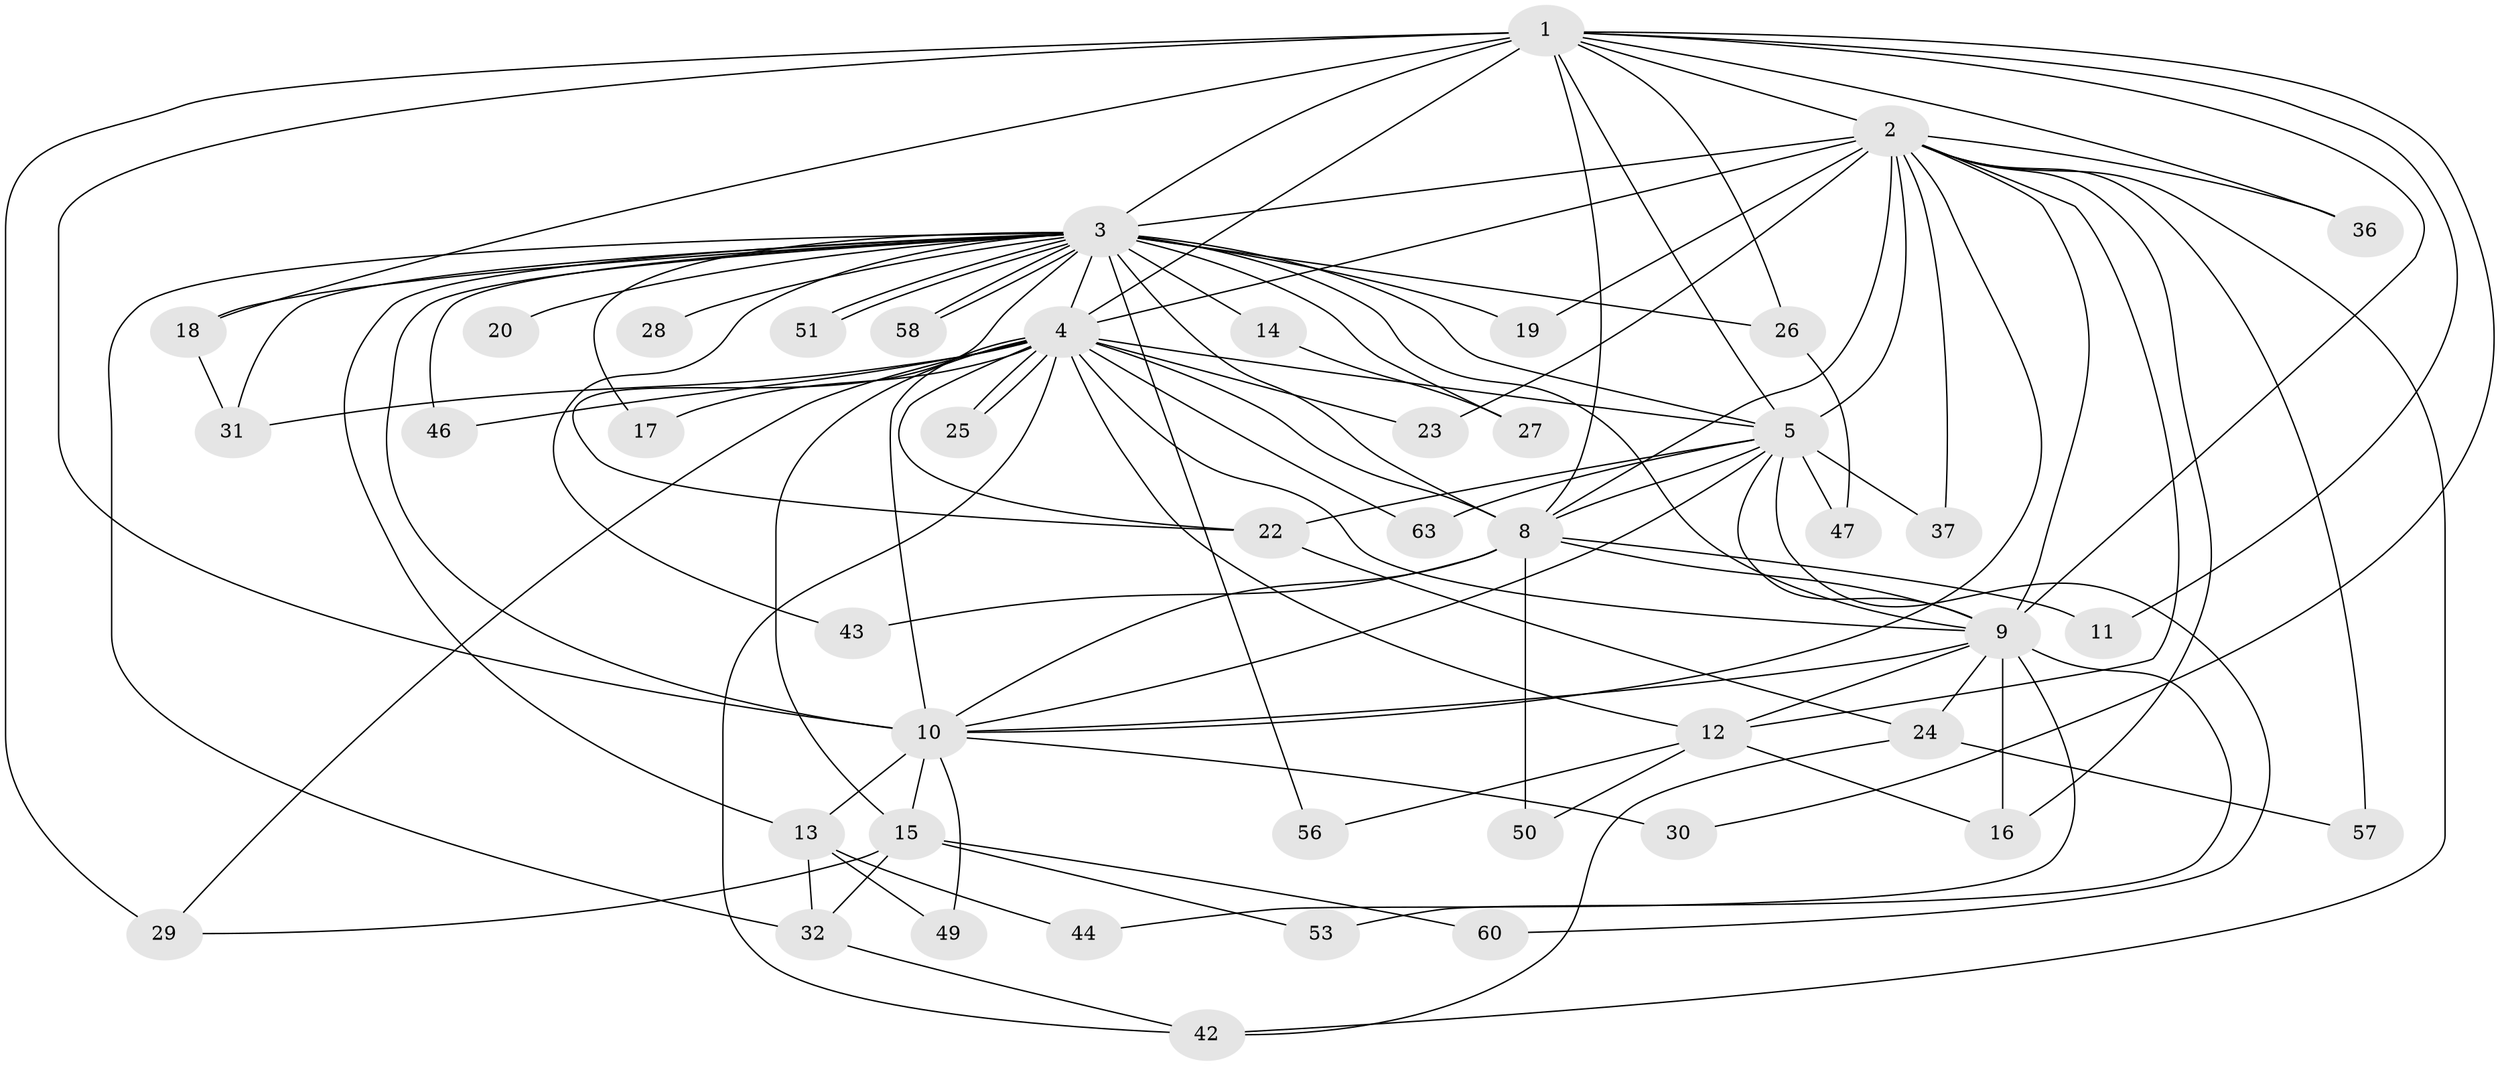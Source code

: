 // Generated by graph-tools (version 1.1) at 2025/23/03/03/25 07:23:43]
// undirected, 45 vertices, 107 edges
graph export_dot {
graph [start="1"]
  node [color=gray90,style=filled];
  1 [super="+7"];
  2 [super="+41"];
  3 [super="+6"];
  4 [super="+55"];
  5 [super="+35"];
  8 [super="+59"];
  9 [super="+34"];
  10 [super="+40"];
  11;
  12 [super="+38"];
  13 [super="+48"];
  14;
  15 [super="+21"];
  16 [super="+33"];
  17;
  18 [super="+52"];
  19;
  20;
  22 [super="+39"];
  23;
  24 [super="+61"];
  25;
  26 [super="+62"];
  27;
  28;
  29 [super="+54"];
  30;
  31;
  32;
  36;
  37;
  42 [super="+45"];
  43;
  44;
  46;
  47;
  49;
  50;
  51;
  53;
  56;
  57;
  58;
  60;
  63;
  1 -- 2 [weight=2];
  1 -- 3 [weight=4];
  1 -- 4 [weight=2];
  1 -- 5 [weight=3];
  1 -- 8 [weight=2];
  1 -- 9 [weight=2];
  1 -- 10 [weight=2];
  1 -- 18;
  1 -- 36;
  1 -- 11;
  1 -- 26;
  1 -- 30;
  1 -- 29;
  2 -- 3 [weight=3];
  2 -- 4;
  2 -- 5;
  2 -- 8 [weight=2];
  2 -- 9 [weight=2];
  2 -- 10;
  2 -- 12;
  2 -- 16;
  2 -- 19;
  2 -- 23;
  2 -- 36;
  2 -- 37;
  2 -- 57;
  2 -- 42;
  3 -- 4 [weight=2];
  3 -- 5 [weight=2];
  3 -- 8 [weight=2];
  3 -- 9 [weight=2];
  3 -- 10 [weight=2];
  3 -- 13;
  3 -- 14 [weight=2];
  3 -- 17;
  3 -- 19;
  3 -- 20 [weight=2];
  3 -- 28 [weight=2];
  3 -- 31;
  3 -- 32;
  3 -- 43;
  3 -- 46;
  3 -- 51;
  3 -- 51;
  3 -- 56;
  3 -- 58;
  3 -- 58;
  3 -- 18;
  3 -- 26 [weight=2];
  3 -- 27;
  3 -- 22;
  4 -- 5;
  4 -- 8;
  4 -- 9;
  4 -- 10 [weight=2];
  4 -- 12;
  4 -- 15 [weight=2];
  4 -- 17;
  4 -- 22;
  4 -- 23;
  4 -- 25;
  4 -- 25;
  4 -- 29;
  4 -- 31;
  4 -- 42;
  4 -- 46;
  4 -- 63;
  5 -- 8;
  5 -- 9;
  5 -- 10;
  5 -- 22;
  5 -- 47;
  5 -- 60;
  5 -- 63;
  5 -- 37;
  8 -- 9;
  8 -- 10;
  8 -- 11;
  8 -- 43;
  8 -- 50;
  9 -- 10;
  9 -- 16;
  9 -- 24;
  9 -- 44;
  9 -- 53;
  9 -- 12;
  10 -- 13;
  10 -- 15;
  10 -- 30 [weight=2];
  10 -- 49;
  12 -- 50;
  12 -- 56;
  12 -- 16;
  13 -- 44;
  13 -- 49;
  13 -- 32;
  14 -- 27;
  15 -- 60;
  15 -- 32;
  15 -- 53;
  15 -- 29;
  18 -- 31;
  22 -- 24;
  24 -- 57;
  24 -- 42;
  26 -- 47;
  32 -- 42;
}
